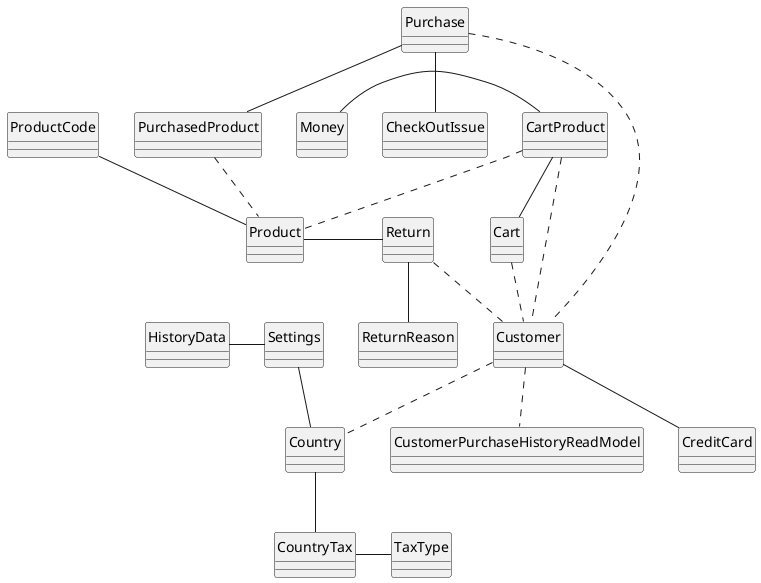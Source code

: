 @startuml

' title <b>eCommerce Context Diagram</b>

hide class circle
hide enum circle

class Product
class ProductCode
class Return
enum ReturnReason

ProductCode -- Product
Return -left- Product
Return -- ReturnReason

class Customer
class CreditCard
class CustomerPurchaseHistoryReadModel

Customer -- CreditCard
Customer .. CustomerPurchaseHistoryReadModel

class Cart
class CartProduct
class Purchase
class PurchasedProduct
class Money
enum CheckOutIssue

Cart -left- CartProduct
Purchase -- PurchasedProduct
CartProduct -left- Money
Purchase -- CheckOutIssue

Cart .. Customer
CartProduct .. Customer
Purchase .. Customer

class Settings
class Country
class CountryTax
class HistoryData
enum TaxType

Settings -- Country
CountryTax -right- TaxType
Country -- CountryTax
Settings -left- HistoryData

Return .. Customer
Customer .. Country
CartProduct .. Product
PurchasedProduct .. Product

@enduml
